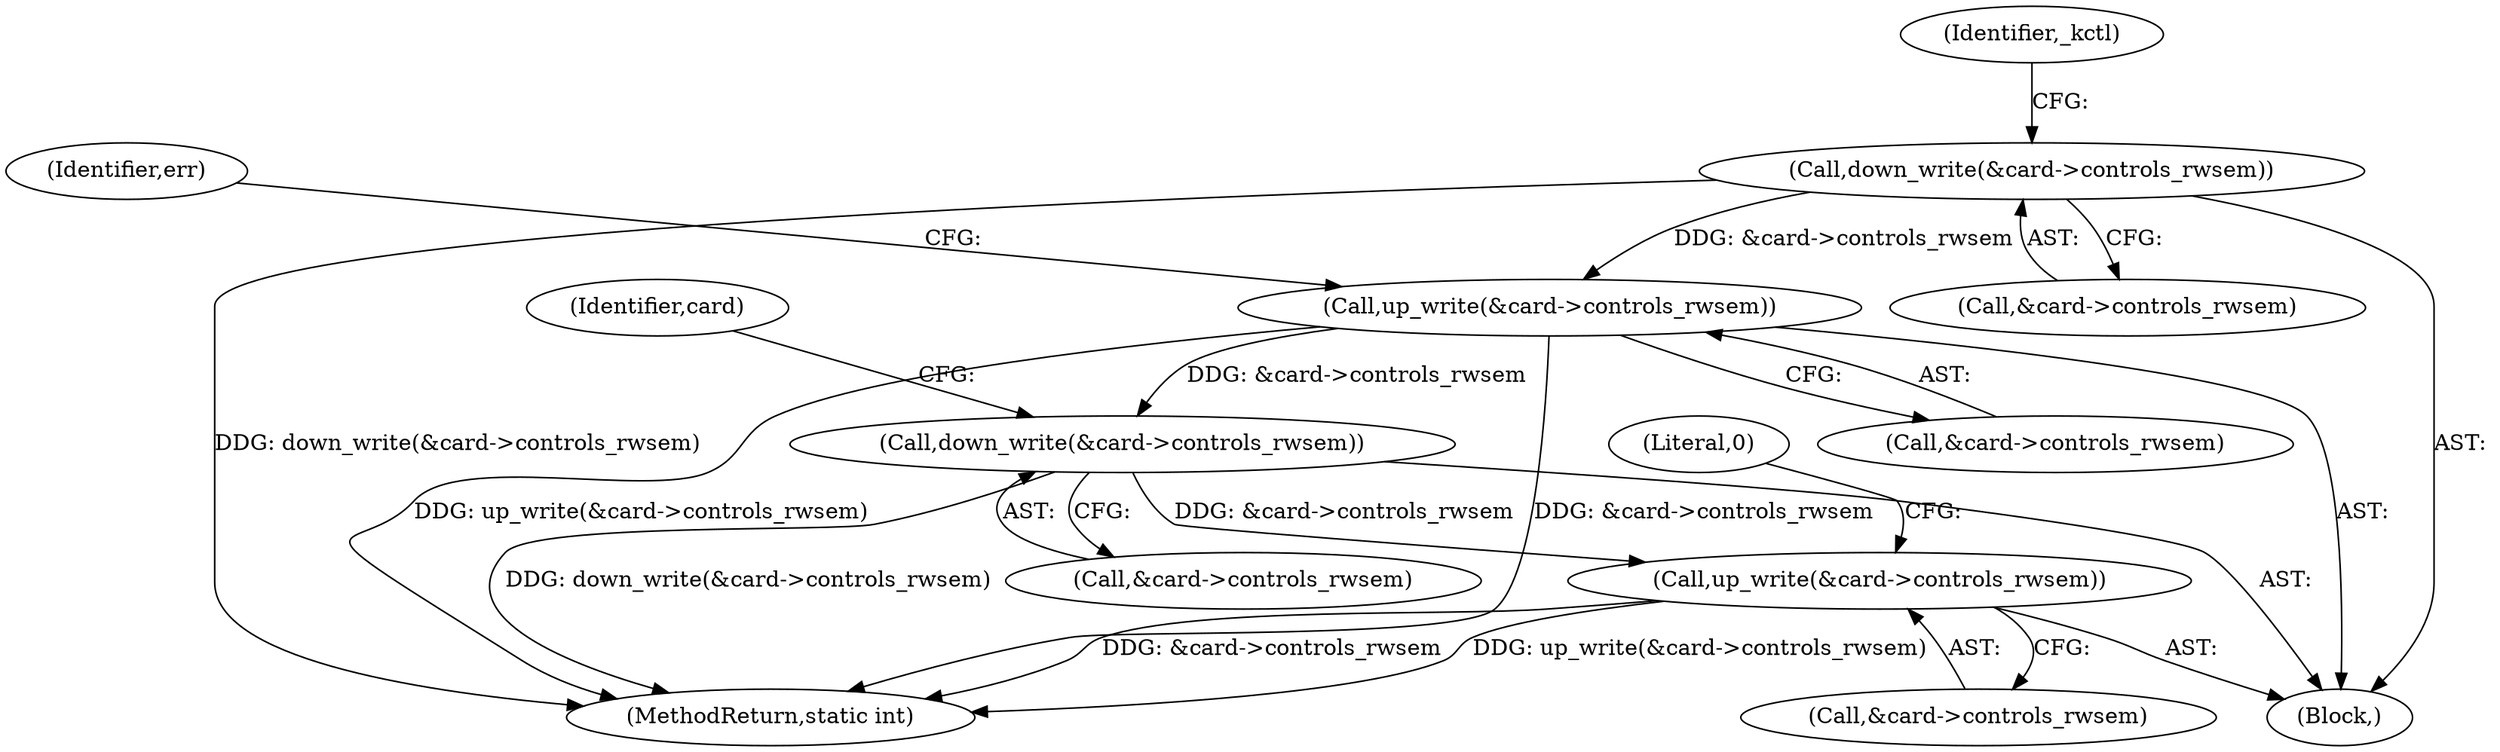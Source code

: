 digraph "0_linux_07f4d9d74a04aa7c72c5dae0ef97565f28f17b92@API" {
"1000170" [label="(Call,down_write(&card->controls_rwsem))"];
"1000209" [label="(Call,up_write(&card->controls_rwsem))"];
"1000530" [label="(Call,down_write(&card->controls_rwsem))"];
"1000539" [label="(Call,up_write(&card->controls_rwsem))"];
"1000216" [label="(Identifier,err)"];
"1000170" [label="(Call,down_write(&card->controls_rwsem))"];
"1000210" [label="(Call,&card->controls_rwsem)"];
"1000531" [label="(Call,&card->controls_rwsem)"];
"1000171" [label="(Call,&card->controls_rwsem)"];
"1000546" [label="(MethodReturn,static int)"];
"1000530" [label="(Call,down_write(&card->controls_rwsem))"];
"1000545" [label="(Literal,0)"];
"1000209" [label="(Call,up_write(&card->controls_rwsem))"];
"1000540" [label="(Call,&card->controls_rwsem)"];
"1000537" [label="(Identifier,card)"];
"1000104" [label="(Block,)"];
"1000176" [label="(Identifier,_kctl)"];
"1000539" [label="(Call,up_write(&card->controls_rwsem))"];
"1000170" -> "1000104"  [label="AST: "];
"1000170" -> "1000171"  [label="CFG: "];
"1000171" -> "1000170"  [label="AST: "];
"1000176" -> "1000170"  [label="CFG: "];
"1000170" -> "1000546"  [label="DDG: down_write(&card->controls_rwsem)"];
"1000170" -> "1000209"  [label="DDG: &card->controls_rwsem"];
"1000209" -> "1000104"  [label="AST: "];
"1000209" -> "1000210"  [label="CFG: "];
"1000210" -> "1000209"  [label="AST: "];
"1000216" -> "1000209"  [label="CFG: "];
"1000209" -> "1000546"  [label="DDG: up_write(&card->controls_rwsem)"];
"1000209" -> "1000546"  [label="DDG: &card->controls_rwsem"];
"1000209" -> "1000530"  [label="DDG: &card->controls_rwsem"];
"1000530" -> "1000104"  [label="AST: "];
"1000530" -> "1000531"  [label="CFG: "];
"1000531" -> "1000530"  [label="AST: "];
"1000537" -> "1000530"  [label="CFG: "];
"1000530" -> "1000546"  [label="DDG: down_write(&card->controls_rwsem)"];
"1000530" -> "1000539"  [label="DDG: &card->controls_rwsem"];
"1000539" -> "1000104"  [label="AST: "];
"1000539" -> "1000540"  [label="CFG: "];
"1000540" -> "1000539"  [label="AST: "];
"1000545" -> "1000539"  [label="CFG: "];
"1000539" -> "1000546"  [label="DDG: &card->controls_rwsem"];
"1000539" -> "1000546"  [label="DDG: up_write(&card->controls_rwsem)"];
}
